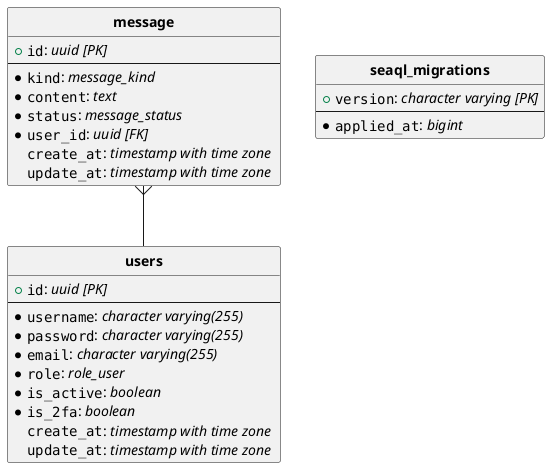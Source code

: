 @startuml
hide circle
skinparam linetype ortho

entity "**message**" {
  + ""id"": //uuid [PK]//
  --
  *""kind"": //message_kind //
  *""content"": //text //
  *""status"": //message_status //
  *""user_id"": //uuid [FK]//
  ""create_at"": //timestamp with time zone //
  ""update_at"": //timestamp with time zone //
}

entity "**seaql_migrations**" {
  + ""version"": //character varying [PK]//
  --
  *""applied_at"": //bigint //
}

entity "**users**" {
  + ""id"": //uuid [PK]//
  --
  *""username"": //character varying(255) //
  *""password"": //character varying(255) //
  *""email"": //character varying(255) //
  *""role"": //role_user //
  *""is_active"": //boolean //
  *""is_2fa"": //boolean //
  ""create_at"": //timestamp with time zone //
  ""update_at"": //timestamp with time zone //
}

"**message**"   }--  "**users**"
@enduml
